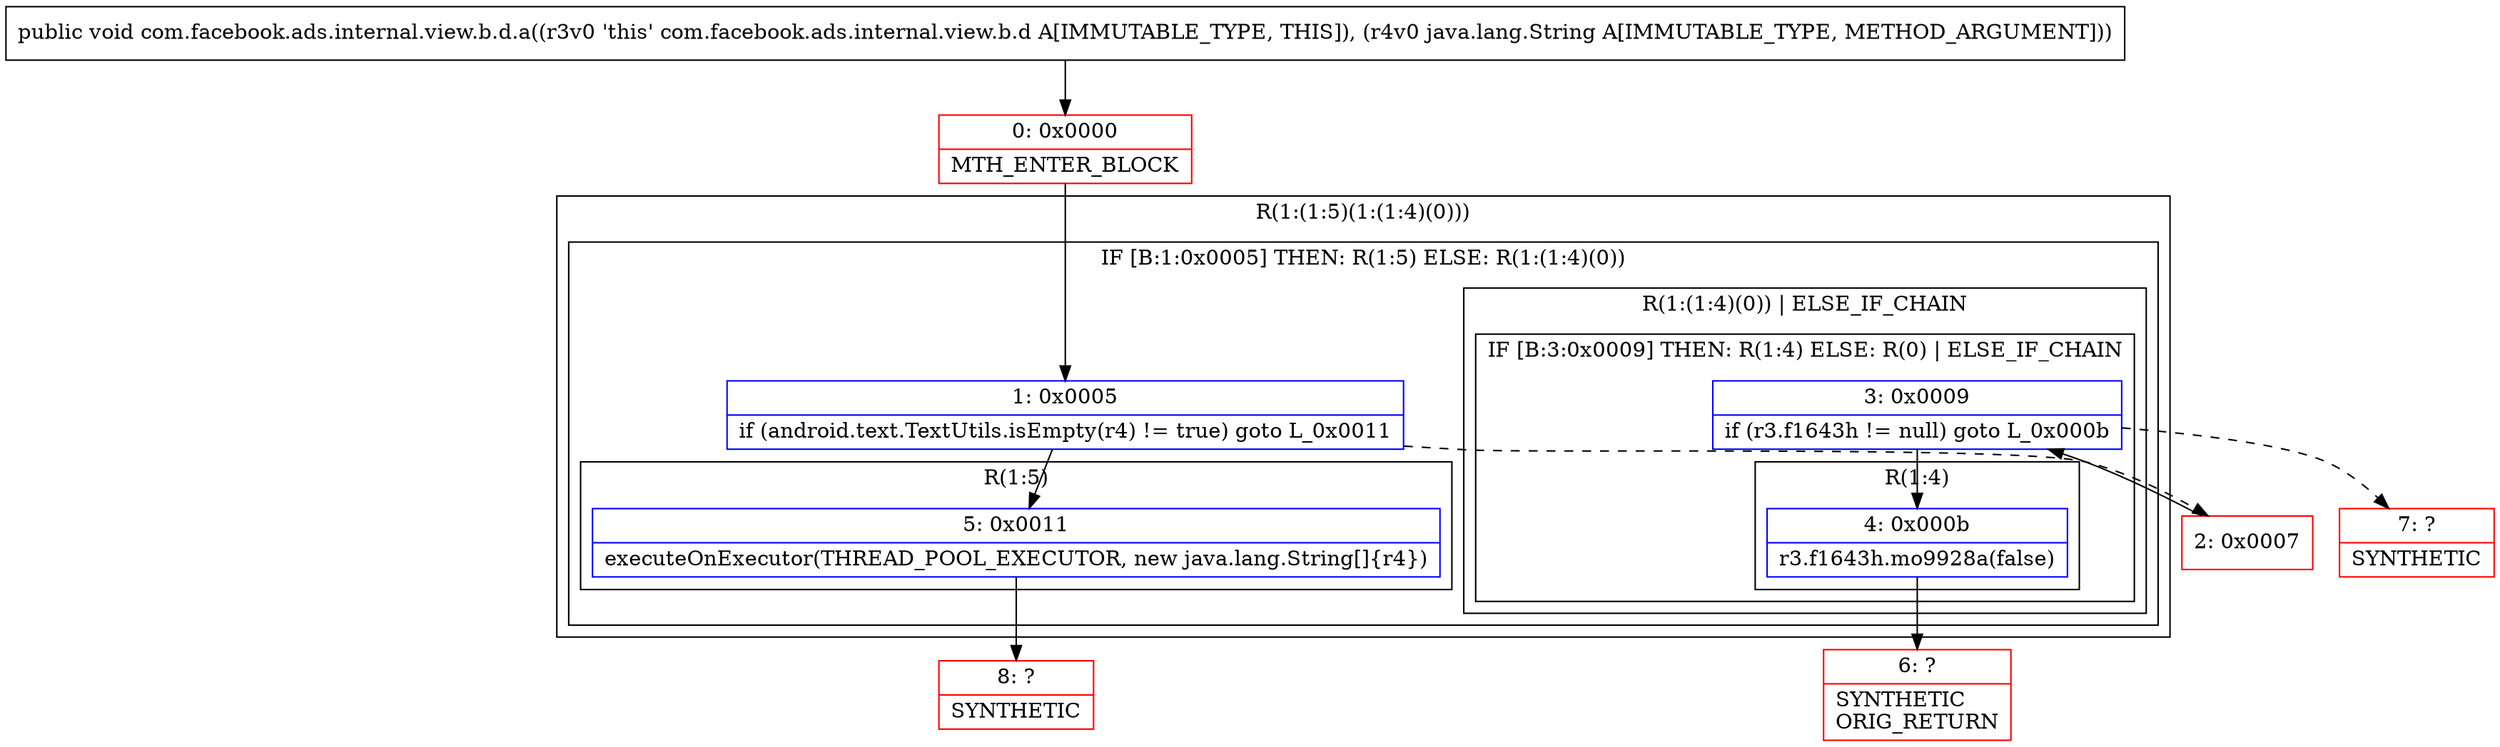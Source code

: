 digraph "CFG forcom.facebook.ads.internal.view.b.d.a(Ljava\/lang\/String;)V" {
subgraph cluster_Region_1782430645 {
label = "R(1:(1:5)(1:(1:4)(0)))";
node [shape=record,color=blue];
subgraph cluster_IfRegion_258895135 {
label = "IF [B:1:0x0005] THEN: R(1:5) ELSE: R(1:(1:4)(0))";
node [shape=record,color=blue];
Node_1 [shape=record,label="{1\:\ 0x0005|if (android.text.TextUtils.isEmpty(r4) != true) goto L_0x0011\l}"];
subgraph cluster_Region_2097903865 {
label = "R(1:5)";
node [shape=record,color=blue];
Node_5 [shape=record,label="{5\:\ 0x0011|executeOnExecutor(THREAD_POOL_EXECUTOR, new java.lang.String[]\{r4\})\l}"];
}
subgraph cluster_Region_1717508980 {
label = "R(1:(1:4)(0)) | ELSE_IF_CHAIN\l";
node [shape=record,color=blue];
subgraph cluster_IfRegion_1631122457 {
label = "IF [B:3:0x0009] THEN: R(1:4) ELSE: R(0) | ELSE_IF_CHAIN\l";
node [shape=record,color=blue];
Node_3 [shape=record,label="{3\:\ 0x0009|if (r3.f1643h != null) goto L_0x000b\l}"];
subgraph cluster_Region_499280820 {
label = "R(1:4)";
node [shape=record,color=blue];
Node_4 [shape=record,label="{4\:\ 0x000b|r3.f1643h.mo9928a(false)\l}"];
}
subgraph cluster_Region_992478277 {
label = "R(0)";
node [shape=record,color=blue];
}
}
}
}
}
Node_0 [shape=record,color=red,label="{0\:\ 0x0000|MTH_ENTER_BLOCK\l}"];
Node_2 [shape=record,color=red,label="{2\:\ 0x0007}"];
Node_6 [shape=record,color=red,label="{6\:\ ?|SYNTHETIC\lORIG_RETURN\l}"];
Node_7 [shape=record,color=red,label="{7\:\ ?|SYNTHETIC\l}"];
Node_8 [shape=record,color=red,label="{8\:\ ?|SYNTHETIC\l}"];
MethodNode[shape=record,label="{public void com.facebook.ads.internal.view.b.d.a((r3v0 'this' com.facebook.ads.internal.view.b.d A[IMMUTABLE_TYPE, THIS]), (r4v0 java.lang.String A[IMMUTABLE_TYPE, METHOD_ARGUMENT])) }"];
MethodNode -> Node_0;
Node_1 -> Node_2[style=dashed];
Node_1 -> Node_5;
Node_5 -> Node_8;
Node_3 -> Node_4;
Node_3 -> Node_7[style=dashed];
Node_4 -> Node_6;
Node_0 -> Node_1;
Node_2 -> Node_3;
}

